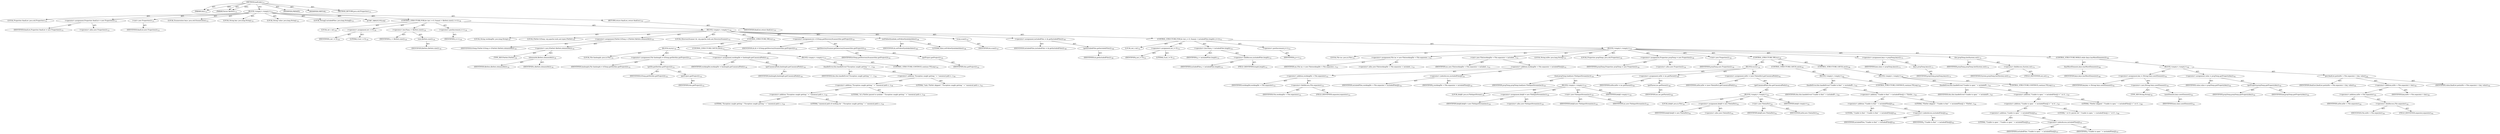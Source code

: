 digraph "loadLinks" {  
"111669149712" [label = <(METHOD,loadLinks)<SUB>721</SUB>> ]
"115964117003" [label = <(PARAM,this)<SUB>721</SUB>> ]
"115964117024" [label = <(PARAM,Vector fileSets)<SUB>721</SUB>> ]
"25769803861" [label = <(BLOCK,&lt;empty&gt;,&lt;empty&gt;)<SUB>721</SUB>> ]
"94489280565" [label = <(LOCAL,Properties finalList: java.util.Properties)<SUB>722</SUB>> ]
"30064771452" [label = <(&lt;operator&gt;.assignment,Properties finalList = new Properties())<SUB>722</SUB>> ]
"68719477062" [label = <(IDENTIFIER,finalList,Properties finalList = new Properties())<SUB>722</SUB>> ]
"30064771453" [label = <(&lt;operator&gt;.alloc,new Properties())<SUB>722</SUB>> ]
"30064771454" [label = <(&lt;init&gt;,new Properties())<SUB>722</SUB>> ]
"68719477063" [label = <(IDENTIFIER,finalList,new Properties())<SUB>722</SUB>> ]
"94489280566" [label = <(LOCAL,Enumeration keys: java.util.Enumeration)<SUB>723</SUB>> ]
"94489280567" [label = <(LOCAL,String key: java.lang.String)<SUB>724</SUB>> ]
"94489280568" [label = <(LOCAL,String value: java.lang.String)<SUB>724</SUB>> ]
"94489280569" [label = <(LOCAL,String[] includedFiles: java.lang.String[])<SUB>725</SUB>> ]
"81604378625" [label = <(JUMP_TARGET,FSLoop)> ]
"47244640319" [label = <(CONTROL_STRUCTURE,FOR,for (int i = 0; Some(i &lt; fileSets.size()); i++))<SUB>728</SUB>> ]
"94489280570" [label = <(LOCAL,int i: int)<SUB>728</SUB>> ]
"30064771455" [label = <(&lt;operator&gt;.assignment,int i = 0)<SUB>728</SUB>> ]
"68719477064" [label = <(IDENTIFIER,i,int i = 0)<SUB>728</SUB>> ]
"90194313293" [label = <(LITERAL,0,int i = 0)<SUB>728</SUB>> ]
"30064771456" [label = <(&lt;operator&gt;.lessThan,i &lt; fileSets.size())<SUB>728</SUB>> ]
"68719477065" [label = <(IDENTIFIER,i,i &lt; fileSets.size())<SUB>728</SUB>> ]
"30064771457" [label = <(size,fileSets.size())<SUB>728</SUB>> ]
"68719477066" [label = <(IDENTIFIER,fileSets,fileSets.size())<SUB>728</SUB>> ]
"30064771458" [label = <(&lt;operator&gt;.postIncrement,i++)<SUB>728</SUB>> ]
"68719477067" [label = <(IDENTIFIER,i,i++)<SUB>728</SUB>> ]
"25769803862" [label = <(BLOCK,&lt;empty&gt;,&lt;empty&gt;)<SUB>728</SUB>> ]
"94489280571" [label = <(LOCAL,String workingDir: java.lang.String)<SUB>729</SUB>> ]
"94489280572" [label = <(LOCAL,FileSet fsTemp: org.apache.tools.ant.types.FileSet)<SUB>730</SUB>> ]
"30064771459" [label = <(&lt;operator&gt;.assignment,FileSet fsTemp = (FileSet) fileSets.elementAt(i))<SUB>730</SUB>> ]
"68719477068" [label = <(IDENTIFIER,fsTemp,FileSet fsTemp = (FileSet) fileSets.elementAt(i))<SUB>730</SUB>> ]
"30064771460" [label = <(&lt;operator&gt;.cast,(FileSet) fileSets.elementAt(i))<SUB>730</SUB>> ]
"180388626443" [label = <(TYPE_REF,FileSet,FileSet)<SUB>730</SUB>> ]
"30064771461" [label = <(elementAt,fileSets.elementAt(i))<SUB>730</SUB>> ]
"68719477069" [label = <(IDENTIFIER,fileSets,fileSets.elementAt(i))<SUB>730</SUB>> ]
"68719477070" [label = <(IDENTIFIER,i,fileSets.elementAt(i))<SUB>730</SUB>> ]
"94489280573" [label = <(LOCAL,DirectoryScanner ds: org.apache.tools.ant.DirectoryScanner)<SUB>732</SUB>> ]
"47244640320" [label = <(CONTROL_STRUCTURE,TRY,try)<SUB>734</SUB>> ]
"25769803863" [label = <(BLOCK,try,try)<SUB>734</SUB>> ]
"94489280574" [label = <(LOCAL,File linelength: java.io.File)<SUB>735</SUB>> ]
"30064771462" [label = <(&lt;operator&gt;.assignment,File linelength = fsTemp.getDir(this.getProject()))<SUB>735</SUB>> ]
"68719477071" [label = <(IDENTIFIER,linelength,File linelength = fsTemp.getDir(this.getProject()))<SUB>735</SUB>> ]
"30064771463" [label = <(getDir,getDir(this.getProject()))<SUB>735</SUB>> ]
"68719477072" [label = <(IDENTIFIER,fsTemp,getDir(this.getProject()))<SUB>735</SUB>> ]
"30064771464" [label = <(getProject,getProject())<SUB>735</SUB>> ]
"68719476770" [label = <(IDENTIFIER,this,getProject())<SUB>735</SUB>> ]
"30064771465" [label = <(&lt;operator&gt;.assignment,workingDir = linelength.getCanonicalPath())<SUB>736</SUB>> ]
"68719477073" [label = <(IDENTIFIER,workingDir,workingDir = linelength.getCanonicalPath())<SUB>736</SUB>> ]
"30064771466" [label = <(getCanonicalPath,linelength.getCanonicalPath())<SUB>736</SUB>> ]
"68719477074" [label = <(IDENTIFIER,linelength,linelength.getCanonicalPath())<SUB>736</SUB>> ]
"47244640321" [label = <(CONTROL_STRUCTURE,CATCH,catch)<SUB>737</SUB>> ]
"25769803864" [label = <(BLOCK,&lt;empty&gt;,&lt;empty&gt;)<SUB>737</SUB>> ]
"30064771467" [label = <(handleError,this.handleError(&quot;Exception caught getting &quot; + ...)<SUB>738</SUB>> ]
"68719476771" [label = <(IDENTIFIER,this,this.handleError(&quot;Exception caught getting &quot; + ...)<SUB>738</SUB>> ]
"30064771468" [label = <(&lt;operator&gt;.addition,&quot;Exception caught getting &quot; + &quot;canonical path o...)<SUB>738</SUB>> ]
"30064771469" [label = <(&lt;operator&gt;.addition,&quot;Exception caught getting &quot; + &quot;canonical path o...)<SUB>738</SUB>> ]
"30064771470" [label = <(&lt;operator&gt;.addition,&quot;Exception caught getting &quot; + &quot;canonical path o...)<SUB>738</SUB>> ]
"90194313294" [label = <(LITERAL,&quot;Exception caught getting &quot;,&quot;Exception caught getting &quot; + &quot;canonical path o...)<SUB>738</SUB>> ]
"90194313295" [label = <(LITERAL,&quot;canonical path of working dir &quot;,&quot;Exception caught getting &quot; + &quot;canonical path o...)<SUB>739</SUB>> ]
"90194313296" [label = <(LITERAL,&quot;of a FileSet passed to symlink &quot;,&quot;Exception caught getting &quot; + &quot;canonical path o...)<SUB>740</SUB>> ]
"90194313297" [label = <(LITERAL,&quot;task. FileSet skipped.&quot;,&quot;Exception caught getting &quot; + &quot;canonical path o...)<SUB>741</SUB>> ]
"47244640322" [label = <(CONTROL_STRUCTURE,CONTINUE,continue FSLoop;)<SUB>742</SUB>> ]
"30064771471" [label = <(&lt;operator&gt;.assignment,ds = fsTemp.getDirectoryScanner(this.getProject()))<SUB>745</SUB>> ]
"68719477075" [label = <(IDENTIFIER,ds,ds = fsTemp.getDirectoryScanner(this.getProject()))<SUB>745</SUB>> ]
"30064771472" [label = <(getDirectoryScanner,getDirectoryScanner(this.getProject()))<SUB>745</SUB>> ]
"68719477076" [label = <(IDENTIFIER,fsTemp,getDirectoryScanner(this.getProject()))<SUB>745</SUB>> ]
"30064771473" [label = <(getProject,getProject())<SUB>745</SUB>> ]
"68719476772" [label = <(IDENTIFIER,this,getProject())<SUB>745</SUB>> ]
"30064771474" [label = <(setFollowSymlinks,setFollowSymlinks(false))<SUB>746</SUB>> ]
"68719477077" [label = <(IDENTIFIER,ds,setFollowSymlinks(false))<SUB>746</SUB>> ]
"90194313298" [label = <(LITERAL,false,setFollowSymlinks(false))<SUB>746</SUB>> ]
"30064771475" [label = <(scan,scan())<SUB>747</SUB>> ]
"68719477078" [label = <(IDENTIFIER,ds,scan())<SUB>747</SUB>> ]
"30064771476" [label = <(&lt;operator&gt;.assignment,includedFiles = ds.getIncludedFiles())<SUB>748</SUB>> ]
"68719477079" [label = <(IDENTIFIER,includedFiles,includedFiles = ds.getIncludedFiles())<SUB>748</SUB>> ]
"30064771477" [label = <(getIncludedFiles,getIncludedFiles())<SUB>748</SUB>> ]
"68719477080" [label = <(IDENTIFIER,ds,getIncludedFiles())<SUB>748</SUB>> ]
"47244640323" [label = <(CONTROL_STRUCTURE,FOR,for (int j = 0; Some(j &lt; includedFiles.length); j++))<SUB>752</SUB>> ]
"94489280575" [label = <(LOCAL,int j: int)<SUB>752</SUB>> ]
"30064771478" [label = <(&lt;operator&gt;.assignment,int j = 0)<SUB>752</SUB>> ]
"68719477081" [label = <(IDENTIFIER,j,int j = 0)<SUB>752</SUB>> ]
"90194313299" [label = <(LITERAL,0,int j = 0)<SUB>752</SUB>> ]
"30064771479" [label = <(&lt;operator&gt;.lessThan,j &lt; includedFiles.length)<SUB>752</SUB>> ]
"68719477082" [label = <(IDENTIFIER,j,j &lt; includedFiles.length)<SUB>752</SUB>> ]
"30064771480" [label = <(&lt;operator&gt;.fieldAccess,includedFiles.length)<SUB>752</SUB>> ]
"68719477083" [label = <(IDENTIFIER,includedFiles,j &lt; includedFiles.length)<SUB>752</SUB>> ]
"55834574893" [label = <(FIELD_IDENTIFIER,length,length)<SUB>752</SUB>> ]
"30064771481" [label = <(&lt;operator&gt;.postIncrement,j++)<SUB>752</SUB>> ]
"68719477084" [label = <(IDENTIFIER,j,j++)<SUB>752</SUB>> ]
"25769803865" [label = <(BLOCK,&lt;empty&gt;,&lt;empty&gt;)<SUB>752</SUB>> ]
"94489280576" [label = <(LOCAL,File inc: java.io.File)<SUB>753</SUB>> ]
"30064771482" [label = <(&lt;operator&gt;.assignment,File inc = new File(workingDir + File.separator...)<SUB>753</SUB>> ]
"68719477085" [label = <(IDENTIFIER,inc,File inc = new File(workingDir + File.separator...)<SUB>753</SUB>> ]
"30064771483" [label = <(&lt;operator&gt;.alloc,new File(workingDir + File.separator + included...)<SUB>753</SUB>> ]
"30064771484" [label = <(&lt;init&gt;,new File(workingDir + File.separator + included...)<SUB>753</SUB>> ]
"68719477086" [label = <(IDENTIFIER,inc,new File(workingDir + File.separator + included...)<SUB>753</SUB>> ]
"30064771485" [label = <(&lt;operator&gt;.addition,workingDir + File.separator + includedFiles[j])<SUB>753</SUB>> ]
"30064771486" [label = <(&lt;operator&gt;.addition,workingDir + File.separator)<SUB>753</SUB>> ]
"68719477087" [label = <(IDENTIFIER,workingDir,workingDir + File.separator)<SUB>753</SUB>> ]
"30064771487" [label = <(&lt;operator&gt;.fieldAccess,File.separator)<SUB>753</SUB>> ]
"68719477088" [label = <(IDENTIFIER,File,workingDir + File.separator)<SUB>753</SUB>> ]
"55834574894" [label = <(FIELD_IDENTIFIER,separator,separator)<SUB>753</SUB>> ]
"30064771488" [label = <(&lt;operator&gt;.indexAccess,includedFiles[j])<SUB>754</SUB>> ]
"68719477089" [label = <(IDENTIFIER,includedFiles,workingDir + File.separator + includedFiles[j])<SUB>754</SUB>> ]
"68719477090" [label = <(IDENTIFIER,j,workingDir + File.separator + includedFiles[j])<SUB>754</SUB>> ]
"94489280577" [label = <(LOCAL,String inDir: java.lang.String)<SUB>755</SUB>> ]
"94489280578" [label = <(LOCAL,Properties propTemp: java.util.Properties)<SUB>756</SUB>> ]
"30064771489" [label = <(&lt;operator&gt;.assignment,Properties propTemp = new Properties())<SUB>756</SUB>> ]
"68719477091" [label = <(IDENTIFIER,propTemp,Properties propTemp = new Properties())<SUB>756</SUB>> ]
"30064771490" [label = <(&lt;operator&gt;.alloc,new Properties())<SUB>756</SUB>> ]
"30064771491" [label = <(&lt;init&gt;,new Properties())<SUB>756</SUB>> ]
"68719477092" [label = <(IDENTIFIER,propTemp,new Properties())<SUB>756</SUB>> ]
"47244640324" [label = <(CONTROL_STRUCTURE,TRY,try)<SUB>758</SUB>> ]
"25769803866" [label = <(BLOCK,try,try)<SUB>758</SUB>> ]
"30064771492" [label = <(load,propTemp.load(new FileInputStream(inc)))<SUB>759</SUB>> ]
"68719477093" [label = <(IDENTIFIER,propTemp,propTemp.load(new FileInputStream(inc)))<SUB>759</SUB>> ]
"25769803867" [label = <(BLOCK,&lt;empty&gt;,&lt;empty&gt;)<SUB>759</SUB>> ]
"94489280579" [label = <(LOCAL,$obj8: java.io.FileInputStream)<SUB>759</SUB>> ]
"30064771493" [label = <(&lt;operator&gt;.assignment,$obj8 = new FileInputStream(inc))<SUB>759</SUB>> ]
"68719477094" [label = <(IDENTIFIER,$obj8,$obj8 = new FileInputStream(inc))<SUB>759</SUB>> ]
"30064771494" [label = <(&lt;operator&gt;.alloc,new FileInputStream(inc))<SUB>759</SUB>> ]
"30064771495" [label = <(&lt;init&gt;,new FileInputStream(inc))<SUB>759</SUB>> ]
"68719477095" [label = <(IDENTIFIER,$obj8,new FileInputStream(inc))<SUB>759</SUB>> ]
"68719477096" [label = <(IDENTIFIER,inc,new FileInputStream(inc))<SUB>759</SUB>> ]
"68719477097" [label = <(IDENTIFIER,$obj8,&lt;empty&gt;)<SUB>759</SUB>> ]
"30064771496" [label = <(&lt;operator&gt;.assignment,inDir = inc.getParent())<SUB>760</SUB>> ]
"68719477098" [label = <(IDENTIFIER,inDir,inDir = inc.getParent())<SUB>760</SUB>> ]
"30064771497" [label = <(getParent,inc.getParent())<SUB>760</SUB>> ]
"68719477099" [label = <(IDENTIFIER,inc,inc.getParent())<SUB>760</SUB>> ]
"30064771498" [label = <(&lt;operator&gt;.assignment,inDir = (new File(inDir)).getCanonicalPath())<SUB>761</SUB>> ]
"68719477100" [label = <(IDENTIFIER,inDir,inDir = (new File(inDir)).getCanonicalPath())<SUB>761</SUB>> ]
"30064771499" [label = <(getCanonicalPath,this.getCanonicalPath())<SUB>761</SUB>> ]
"25769803868" [label = <(BLOCK,&lt;empty&gt;,&lt;empty&gt;)<SUB>761</SUB>> ]
"94489280580" [label = <(LOCAL,$obj9: java.io.File)<SUB>761</SUB>> ]
"30064771500" [label = <(&lt;operator&gt;.assignment,$obj9 = new File(inDir))<SUB>761</SUB>> ]
"68719477101" [label = <(IDENTIFIER,$obj9,$obj9 = new File(inDir))<SUB>761</SUB>> ]
"30064771501" [label = <(&lt;operator&gt;.alloc,new File(inDir))<SUB>761</SUB>> ]
"30064771502" [label = <(&lt;init&gt;,new File(inDir))<SUB>761</SUB>> ]
"68719477102" [label = <(IDENTIFIER,$obj9,new File(inDir))<SUB>761</SUB>> ]
"68719477103" [label = <(IDENTIFIER,inDir,new File(inDir))<SUB>761</SUB>> ]
"68719477104" [label = <(IDENTIFIER,$obj9,&lt;empty&gt;)<SUB>761</SUB>> ]
"47244640325" [label = <(CONTROL_STRUCTURE,CATCH,catch)<SUB>762</SUB>> ]
"25769803869" [label = <(BLOCK,&lt;empty&gt;,&lt;empty&gt;)<SUB>762</SUB>> ]
"30064771503" [label = <(handleError,this.handleError(&quot;Unable to find &quot; + includedFi...)<SUB>763</SUB>> ]
"68719476773" [label = <(IDENTIFIER,this,this.handleError(&quot;Unable to find &quot; + includedFi...)<SUB>763</SUB>> ]
"30064771504" [label = <(&lt;operator&gt;.addition,&quot;Unable to find &quot; + includedFiles[j] + &quot;FileSet...)<SUB>763</SUB>> ]
"30064771505" [label = <(&lt;operator&gt;.addition,&quot;Unable to find &quot; + includedFiles[j])<SUB>763</SUB>> ]
"90194313300" [label = <(LITERAL,&quot;Unable to find &quot;,&quot;Unable to find &quot; + includedFiles[j])<SUB>763</SUB>> ]
"30064771506" [label = <(&lt;operator&gt;.indexAccess,includedFiles[j])<SUB>763</SUB>> ]
"68719477105" [label = <(IDENTIFIER,includedFiles,&quot;Unable to find &quot; + includedFiles[j])<SUB>763</SUB>> ]
"68719477106" [label = <(IDENTIFIER,j,&quot;Unable to find &quot; + includedFiles[j])<SUB>763</SUB>> ]
"90194313301" [label = <(LITERAL,&quot;FileSet skipped.&quot;,&quot;Unable to find &quot; + includedFiles[j] + &quot;FileSet...)<SUB>764</SUB>> ]
"47244640326" [label = <(CONTROL_STRUCTURE,CONTINUE,continue FSLoop;)<SUB>765</SUB>> ]
"47244640327" [label = <(CONTROL_STRUCTURE,CATCH,catch)<SUB>766</SUB>> ]
"25769803870" [label = <(BLOCK,&lt;empty&gt;,&lt;empty&gt;)<SUB>766</SUB>> ]
"30064771507" [label = <(handleError,this.handleError(&quot;Unable to open &quot; + includedFi...)<SUB>767</SUB>> ]
"68719476774" [label = <(IDENTIFIER,this,this.handleError(&quot;Unable to open &quot; + includedFi...)<SUB>767</SUB>> ]
"30064771508" [label = <(&lt;operator&gt;.addition,&quot;Unable to open &quot; + includedFiles[j] + &quot; or it'...)<SUB>767</SUB>> ]
"30064771509" [label = <(&lt;operator&gt;.addition,&quot;Unable to open &quot; + includedFiles[j] + &quot; or it'...)<SUB>767</SUB>> ]
"30064771510" [label = <(&lt;operator&gt;.addition,&quot;Unable to open &quot; + includedFiles[j])<SUB>767</SUB>> ]
"90194313302" [label = <(LITERAL,&quot;Unable to open &quot;,&quot;Unable to open &quot; + includedFiles[j])<SUB>767</SUB>> ]
"30064771511" [label = <(&lt;operator&gt;.indexAccess,includedFiles[j])<SUB>767</SUB>> ]
"68719477107" [label = <(IDENTIFIER,includedFiles,&quot;Unable to open &quot; + includedFiles[j])<SUB>767</SUB>> ]
"68719477108" [label = <(IDENTIFIER,j,&quot;Unable to open &quot; + includedFiles[j])<SUB>767</SUB>> ]
"90194313303" [label = <(LITERAL,&quot; or it's parent dir&quot;,&quot;Unable to open &quot; + includedFiles[j] + &quot; or it'...)<SUB>768</SUB>> ]
"90194313304" [label = <(LITERAL,&quot;FileSet skipped.&quot;,&quot;Unable to open &quot; + includedFiles[j] + &quot; or it'...)<SUB>769</SUB>> ]
"47244640328" [label = <(CONTROL_STRUCTURE,CONTINUE,continue FSLoop;)<SUB>770</SUB>> ]
"30064771512" [label = <(&lt;operator&gt;.assignment,keys = propTemp.keys())<SUB>773</SUB>> ]
"68719477109" [label = <(IDENTIFIER,keys,keys = propTemp.keys())<SUB>773</SUB>> ]
"30064771513" [label = <(keys,propTemp.keys())<SUB>773</SUB>> ]
"68719477110" [label = <(IDENTIFIER,propTemp,propTemp.keys())<SUB>773</SUB>> ]
"30064771514" [label = <(list,propTemp.list(System.out))<SUB>774</SUB>> ]
"68719477111" [label = <(IDENTIFIER,propTemp,propTemp.list(System.out))<SUB>774</SUB>> ]
"30064771515" [label = <(&lt;operator&gt;.fieldAccess,System.out)<SUB>774</SUB>> ]
"68719477112" [label = <(IDENTIFIER,System,propTemp.list(System.out))<SUB>774</SUB>> ]
"55834574895" [label = <(FIELD_IDENTIFIER,out,out)<SUB>774</SUB>> ]
"47244640329" [label = <(CONTROL_STRUCTURE,WHILE,while (keys.hasMoreElements()))<SUB>780</SUB>> ]
"30064771516" [label = <(hasMoreElements,keys.hasMoreElements())<SUB>780</SUB>> ]
"68719477113" [label = <(IDENTIFIER,keys,keys.hasMoreElements())<SUB>780</SUB>> ]
"25769803871" [label = <(BLOCK,&lt;empty&gt;,&lt;empty&gt;)<SUB>780</SUB>> ]
"30064771517" [label = <(&lt;operator&gt;.assignment,key = (String) keys.nextElement())<SUB>781</SUB>> ]
"68719477114" [label = <(IDENTIFIER,key,key = (String) keys.nextElement())<SUB>781</SUB>> ]
"30064771518" [label = <(&lt;operator&gt;.cast,(String) keys.nextElement())<SUB>781</SUB>> ]
"180388626444" [label = <(TYPE_REF,String,String)<SUB>781</SUB>> ]
"30064771519" [label = <(nextElement,keys.nextElement())<SUB>781</SUB>> ]
"68719477115" [label = <(IDENTIFIER,keys,keys.nextElement())<SUB>781</SUB>> ]
"30064771520" [label = <(&lt;operator&gt;.assignment,value = propTemp.getProperty(key))<SUB>782</SUB>> ]
"68719477116" [label = <(IDENTIFIER,value,value = propTemp.getProperty(key))<SUB>782</SUB>> ]
"30064771521" [label = <(getProperty,propTemp.getProperty(key))<SUB>782</SUB>> ]
"68719477117" [label = <(IDENTIFIER,propTemp,propTemp.getProperty(key))<SUB>782</SUB>> ]
"68719477118" [label = <(IDENTIFIER,key,propTemp.getProperty(key))<SUB>782</SUB>> ]
"30064771522" [label = <(put,finalList.put(inDir + File.separator + key, value))<SUB>783</SUB>> ]
"68719477119" [label = <(IDENTIFIER,finalList,finalList.put(inDir + File.separator + key, value))<SUB>783</SUB>> ]
"30064771523" [label = <(&lt;operator&gt;.addition,inDir + File.separator + key)<SUB>783</SUB>> ]
"30064771524" [label = <(&lt;operator&gt;.addition,inDir + File.separator)<SUB>783</SUB>> ]
"68719477120" [label = <(IDENTIFIER,inDir,inDir + File.separator)<SUB>783</SUB>> ]
"30064771525" [label = <(&lt;operator&gt;.fieldAccess,File.separator)<SUB>783</SUB>> ]
"68719477121" [label = <(IDENTIFIER,File,inDir + File.separator)<SUB>783</SUB>> ]
"55834574896" [label = <(FIELD_IDENTIFIER,separator,separator)<SUB>783</SUB>> ]
"68719477122" [label = <(IDENTIFIER,key,inDir + File.separator + key)<SUB>783</SUB>> ]
"68719477123" [label = <(IDENTIFIER,value,finalList.put(inDir + File.separator + key, value))<SUB>783</SUB>> ]
"146028888071" [label = <(RETURN,return finalList;,return finalList;)<SUB>787</SUB>> ]
"68719477124" [label = <(IDENTIFIER,finalList,return finalList;)<SUB>787</SUB>> ]
"133143986215" [label = <(MODIFIER,PRIVATE)> ]
"133143986216" [label = <(MODIFIER,VIRTUAL)> ]
"128849018896" [label = <(METHOD_RETURN,java.util.Properties)<SUB>721</SUB>> ]
  "111669149712" -> "115964117003"  [ label = "AST: "] 
  "111669149712" -> "115964117024"  [ label = "AST: "] 
  "111669149712" -> "25769803861"  [ label = "AST: "] 
  "111669149712" -> "133143986215"  [ label = "AST: "] 
  "111669149712" -> "133143986216"  [ label = "AST: "] 
  "111669149712" -> "128849018896"  [ label = "AST: "] 
  "25769803861" -> "94489280565"  [ label = "AST: "] 
  "25769803861" -> "30064771452"  [ label = "AST: "] 
  "25769803861" -> "30064771454"  [ label = "AST: "] 
  "25769803861" -> "94489280566"  [ label = "AST: "] 
  "25769803861" -> "94489280567"  [ label = "AST: "] 
  "25769803861" -> "94489280568"  [ label = "AST: "] 
  "25769803861" -> "94489280569"  [ label = "AST: "] 
  "25769803861" -> "81604378625"  [ label = "AST: "] 
  "25769803861" -> "47244640319"  [ label = "AST: "] 
  "25769803861" -> "146028888071"  [ label = "AST: "] 
  "30064771452" -> "68719477062"  [ label = "AST: "] 
  "30064771452" -> "30064771453"  [ label = "AST: "] 
  "30064771454" -> "68719477063"  [ label = "AST: "] 
  "47244640319" -> "94489280570"  [ label = "AST: "] 
  "47244640319" -> "30064771455"  [ label = "AST: "] 
  "47244640319" -> "30064771456"  [ label = "AST: "] 
  "47244640319" -> "30064771458"  [ label = "AST: "] 
  "47244640319" -> "25769803862"  [ label = "AST: "] 
  "30064771455" -> "68719477064"  [ label = "AST: "] 
  "30064771455" -> "90194313293"  [ label = "AST: "] 
  "30064771456" -> "68719477065"  [ label = "AST: "] 
  "30064771456" -> "30064771457"  [ label = "AST: "] 
  "30064771457" -> "68719477066"  [ label = "AST: "] 
  "30064771458" -> "68719477067"  [ label = "AST: "] 
  "25769803862" -> "94489280571"  [ label = "AST: "] 
  "25769803862" -> "94489280572"  [ label = "AST: "] 
  "25769803862" -> "30064771459"  [ label = "AST: "] 
  "25769803862" -> "94489280573"  [ label = "AST: "] 
  "25769803862" -> "47244640320"  [ label = "AST: "] 
  "25769803862" -> "30064771471"  [ label = "AST: "] 
  "25769803862" -> "30064771474"  [ label = "AST: "] 
  "25769803862" -> "30064771475"  [ label = "AST: "] 
  "25769803862" -> "30064771476"  [ label = "AST: "] 
  "25769803862" -> "47244640323"  [ label = "AST: "] 
  "30064771459" -> "68719477068"  [ label = "AST: "] 
  "30064771459" -> "30064771460"  [ label = "AST: "] 
  "30064771460" -> "180388626443"  [ label = "AST: "] 
  "30064771460" -> "30064771461"  [ label = "AST: "] 
  "30064771461" -> "68719477069"  [ label = "AST: "] 
  "30064771461" -> "68719477070"  [ label = "AST: "] 
  "47244640320" -> "25769803863"  [ label = "AST: "] 
  "47244640320" -> "47244640321"  [ label = "AST: "] 
  "25769803863" -> "94489280574"  [ label = "AST: "] 
  "25769803863" -> "30064771462"  [ label = "AST: "] 
  "25769803863" -> "30064771465"  [ label = "AST: "] 
  "30064771462" -> "68719477071"  [ label = "AST: "] 
  "30064771462" -> "30064771463"  [ label = "AST: "] 
  "30064771463" -> "68719477072"  [ label = "AST: "] 
  "30064771463" -> "30064771464"  [ label = "AST: "] 
  "30064771464" -> "68719476770"  [ label = "AST: "] 
  "30064771465" -> "68719477073"  [ label = "AST: "] 
  "30064771465" -> "30064771466"  [ label = "AST: "] 
  "30064771466" -> "68719477074"  [ label = "AST: "] 
  "47244640321" -> "25769803864"  [ label = "AST: "] 
  "25769803864" -> "30064771467"  [ label = "AST: "] 
  "25769803864" -> "47244640322"  [ label = "AST: "] 
  "30064771467" -> "68719476771"  [ label = "AST: "] 
  "30064771467" -> "30064771468"  [ label = "AST: "] 
  "30064771468" -> "30064771469"  [ label = "AST: "] 
  "30064771468" -> "90194313297"  [ label = "AST: "] 
  "30064771469" -> "30064771470"  [ label = "AST: "] 
  "30064771469" -> "90194313296"  [ label = "AST: "] 
  "30064771470" -> "90194313294"  [ label = "AST: "] 
  "30064771470" -> "90194313295"  [ label = "AST: "] 
  "30064771471" -> "68719477075"  [ label = "AST: "] 
  "30064771471" -> "30064771472"  [ label = "AST: "] 
  "30064771472" -> "68719477076"  [ label = "AST: "] 
  "30064771472" -> "30064771473"  [ label = "AST: "] 
  "30064771473" -> "68719476772"  [ label = "AST: "] 
  "30064771474" -> "68719477077"  [ label = "AST: "] 
  "30064771474" -> "90194313298"  [ label = "AST: "] 
  "30064771475" -> "68719477078"  [ label = "AST: "] 
  "30064771476" -> "68719477079"  [ label = "AST: "] 
  "30064771476" -> "30064771477"  [ label = "AST: "] 
  "30064771477" -> "68719477080"  [ label = "AST: "] 
  "47244640323" -> "94489280575"  [ label = "AST: "] 
  "47244640323" -> "30064771478"  [ label = "AST: "] 
  "47244640323" -> "30064771479"  [ label = "AST: "] 
  "47244640323" -> "30064771481"  [ label = "AST: "] 
  "47244640323" -> "25769803865"  [ label = "AST: "] 
  "30064771478" -> "68719477081"  [ label = "AST: "] 
  "30064771478" -> "90194313299"  [ label = "AST: "] 
  "30064771479" -> "68719477082"  [ label = "AST: "] 
  "30064771479" -> "30064771480"  [ label = "AST: "] 
  "30064771480" -> "68719477083"  [ label = "AST: "] 
  "30064771480" -> "55834574893"  [ label = "AST: "] 
  "30064771481" -> "68719477084"  [ label = "AST: "] 
  "25769803865" -> "94489280576"  [ label = "AST: "] 
  "25769803865" -> "30064771482"  [ label = "AST: "] 
  "25769803865" -> "30064771484"  [ label = "AST: "] 
  "25769803865" -> "94489280577"  [ label = "AST: "] 
  "25769803865" -> "94489280578"  [ label = "AST: "] 
  "25769803865" -> "30064771489"  [ label = "AST: "] 
  "25769803865" -> "30064771491"  [ label = "AST: "] 
  "25769803865" -> "47244640324"  [ label = "AST: "] 
  "25769803865" -> "30064771512"  [ label = "AST: "] 
  "25769803865" -> "30064771514"  [ label = "AST: "] 
  "25769803865" -> "47244640329"  [ label = "AST: "] 
  "30064771482" -> "68719477085"  [ label = "AST: "] 
  "30064771482" -> "30064771483"  [ label = "AST: "] 
  "30064771484" -> "68719477086"  [ label = "AST: "] 
  "30064771484" -> "30064771485"  [ label = "AST: "] 
  "30064771485" -> "30064771486"  [ label = "AST: "] 
  "30064771485" -> "30064771488"  [ label = "AST: "] 
  "30064771486" -> "68719477087"  [ label = "AST: "] 
  "30064771486" -> "30064771487"  [ label = "AST: "] 
  "30064771487" -> "68719477088"  [ label = "AST: "] 
  "30064771487" -> "55834574894"  [ label = "AST: "] 
  "30064771488" -> "68719477089"  [ label = "AST: "] 
  "30064771488" -> "68719477090"  [ label = "AST: "] 
  "30064771489" -> "68719477091"  [ label = "AST: "] 
  "30064771489" -> "30064771490"  [ label = "AST: "] 
  "30064771491" -> "68719477092"  [ label = "AST: "] 
  "47244640324" -> "25769803866"  [ label = "AST: "] 
  "47244640324" -> "47244640325"  [ label = "AST: "] 
  "47244640324" -> "47244640327"  [ label = "AST: "] 
  "25769803866" -> "30064771492"  [ label = "AST: "] 
  "25769803866" -> "30064771496"  [ label = "AST: "] 
  "25769803866" -> "30064771498"  [ label = "AST: "] 
  "30064771492" -> "68719477093"  [ label = "AST: "] 
  "30064771492" -> "25769803867"  [ label = "AST: "] 
  "25769803867" -> "94489280579"  [ label = "AST: "] 
  "25769803867" -> "30064771493"  [ label = "AST: "] 
  "25769803867" -> "30064771495"  [ label = "AST: "] 
  "25769803867" -> "68719477097"  [ label = "AST: "] 
  "30064771493" -> "68719477094"  [ label = "AST: "] 
  "30064771493" -> "30064771494"  [ label = "AST: "] 
  "30064771495" -> "68719477095"  [ label = "AST: "] 
  "30064771495" -> "68719477096"  [ label = "AST: "] 
  "30064771496" -> "68719477098"  [ label = "AST: "] 
  "30064771496" -> "30064771497"  [ label = "AST: "] 
  "30064771497" -> "68719477099"  [ label = "AST: "] 
  "30064771498" -> "68719477100"  [ label = "AST: "] 
  "30064771498" -> "30064771499"  [ label = "AST: "] 
  "30064771499" -> "25769803868"  [ label = "AST: "] 
  "25769803868" -> "94489280580"  [ label = "AST: "] 
  "25769803868" -> "30064771500"  [ label = "AST: "] 
  "25769803868" -> "30064771502"  [ label = "AST: "] 
  "25769803868" -> "68719477104"  [ label = "AST: "] 
  "30064771500" -> "68719477101"  [ label = "AST: "] 
  "30064771500" -> "30064771501"  [ label = "AST: "] 
  "30064771502" -> "68719477102"  [ label = "AST: "] 
  "30064771502" -> "68719477103"  [ label = "AST: "] 
  "47244640325" -> "25769803869"  [ label = "AST: "] 
  "25769803869" -> "30064771503"  [ label = "AST: "] 
  "25769803869" -> "47244640326"  [ label = "AST: "] 
  "30064771503" -> "68719476773"  [ label = "AST: "] 
  "30064771503" -> "30064771504"  [ label = "AST: "] 
  "30064771504" -> "30064771505"  [ label = "AST: "] 
  "30064771504" -> "90194313301"  [ label = "AST: "] 
  "30064771505" -> "90194313300"  [ label = "AST: "] 
  "30064771505" -> "30064771506"  [ label = "AST: "] 
  "30064771506" -> "68719477105"  [ label = "AST: "] 
  "30064771506" -> "68719477106"  [ label = "AST: "] 
  "47244640327" -> "25769803870"  [ label = "AST: "] 
  "25769803870" -> "30064771507"  [ label = "AST: "] 
  "25769803870" -> "47244640328"  [ label = "AST: "] 
  "30064771507" -> "68719476774"  [ label = "AST: "] 
  "30064771507" -> "30064771508"  [ label = "AST: "] 
  "30064771508" -> "30064771509"  [ label = "AST: "] 
  "30064771508" -> "90194313304"  [ label = "AST: "] 
  "30064771509" -> "30064771510"  [ label = "AST: "] 
  "30064771509" -> "90194313303"  [ label = "AST: "] 
  "30064771510" -> "90194313302"  [ label = "AST: "] 
  "30064771510" -> "30064771511"  [ label = "AST: "] 
  "30064771511" -> "68719477107"  [ label = "AST: "] 
  "30064771511" -> "68719477108"  [ label = "AST: "] 
  "30064771512" -> "68719477109"  [ label = "AST: "] 
  "30064771512" -> "30064771513"  [ label = "AST: "] 
  "30064771513" -> "68719477110"  [ label = "AST: "] 
  "30064771514" -> "68719477111"  [ label = "AST: "] 
  "30064771514" -> "30064771515"  [ label = "AST: "] 
  "30064771515" -> "68719477112"  [ label = "AST: "] 
  "30064771515" -> "55834574895"  [ label = "AST: "] 
  "47244640329" -> "30064771516"  [ label = "AST: "] 
  "47244640329" -> "25769803871"  [ label = "AST: "] 
  "30064771516" -> "68719477113"  [ label = "AST: "] 
  "25769803871" -> "30064771517"  [ label = "AST: "] 
  "25769803871" -> "30064771520"  [ label = "AST: "] 
  "25769803871" -> "30064771522"  [ label = "AST: "] 
  "30064771517" -> "68719477114"  [ label = "AST: "] 
  "30064771517" -> "30064771518"  [ label = "AST: "] 
  "30064771518" -> "180388626444"  [ label = "AST: "] 
  "30064771518" -> "30064771519"  [ label = "AST: "] 
  "30064771519" -> "68719477115"  [ label = "AST: "] 
  "30064771520" -> "68719477116"  [ label = "AST: "] 
  "30064771520" -> "30064771521"  [ label = "AST: "] 
  "30064771521" -> "68719477117"  [ label = "AST: "] 
  "30064771521" -> "68719477118"  [ label = "AST: "] 
  "30064771522" -> "68719477119"  [ label = "AST: "] 
  "30064771522" -> "30064771523"  [ label = "AST: "] 
  "30064771522" -> "68719477123"  [ label = "AST: "] 
  "30064771523" -> "30064771524"  [ label = "AST: "] 
  "30064771523" -> "68719477122"  [ label = "AST: "] 
  "30064771524" -> "68719477120"  [ label = "AST: "] 
  "30064771524" -> "30064771525"  [ label = "AST: "] 
  "30064771525" -> "68719477121"  [ label = "AST: "] 
  "30064771525" -> "55834574896"  [ label = "AST: "] 
  "146028888071" -> "68719477124"  [ label = "AST: "] 
  "111669149712" -> "115964117003"  [ label = "DDG: "] 
  "111669149712" -> "115964117024"  [ label = "DDG: "] 
}
